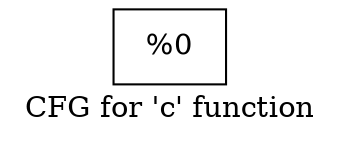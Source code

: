 digraph "CFG for 'c' function" {
	label="CFG for 'c' function";

	Node0x1ac8060 [shape=record,label="{%0}"];
}
